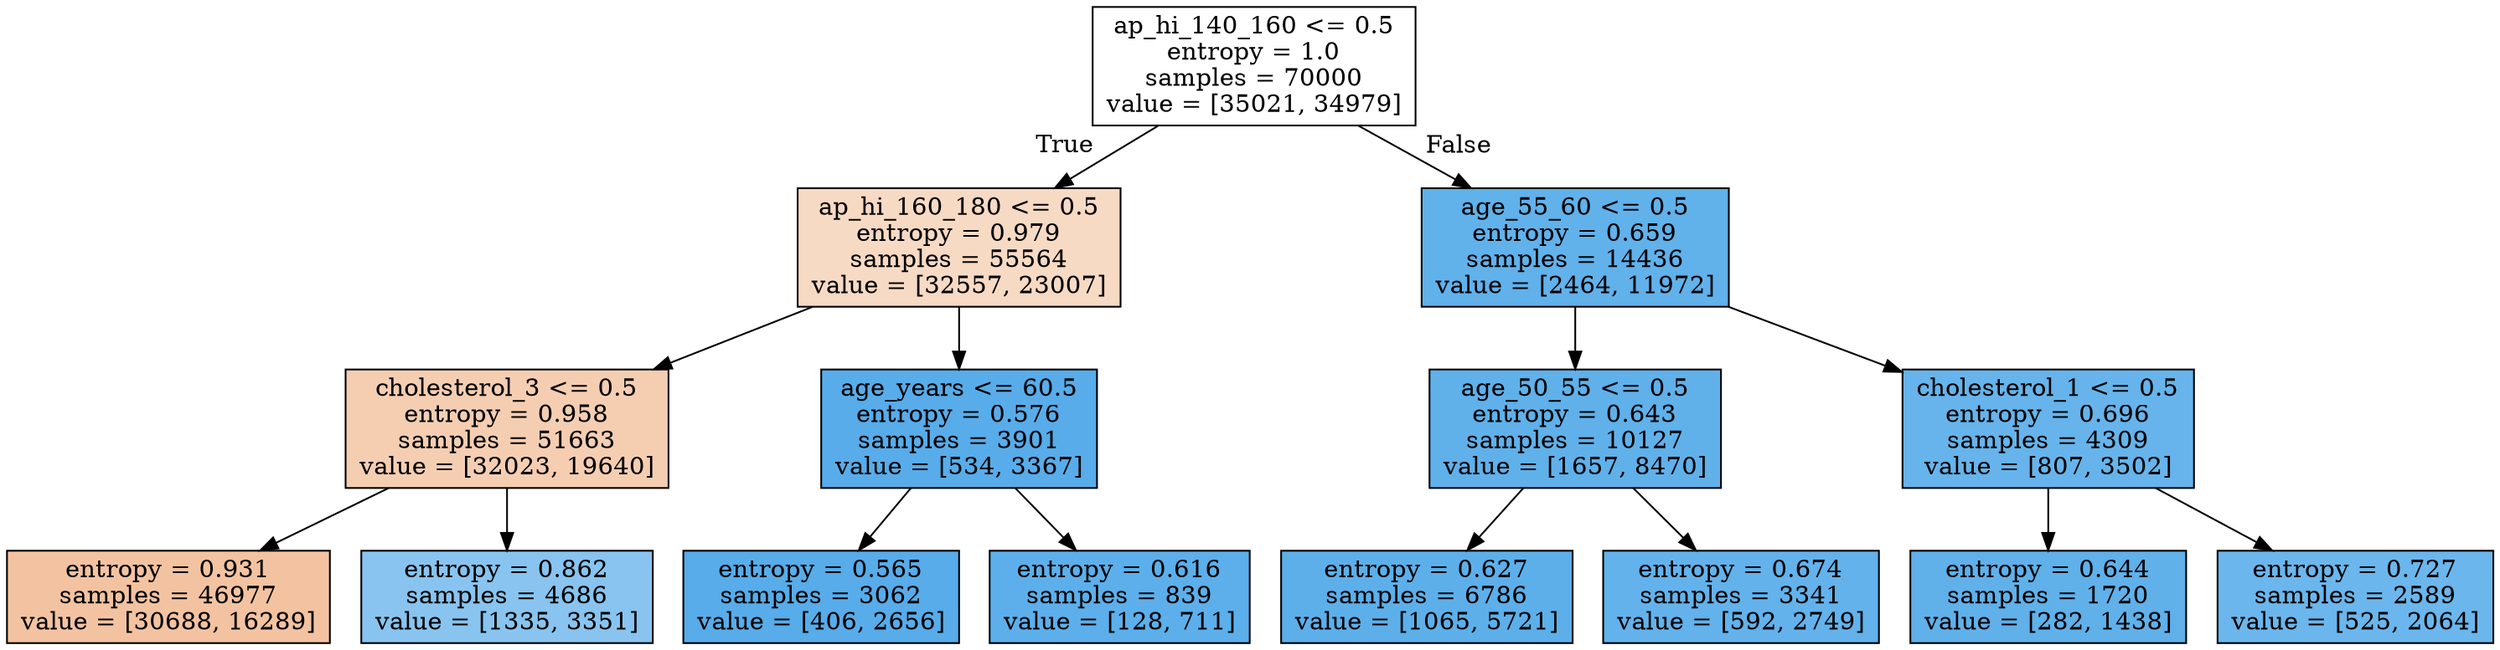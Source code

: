 digraph Tree {
node [shape=box, style="filled", color="black"] ;
0 [label="ap_hi_140_160 <= 0.5\nentropy = 1.0\nsamples = 70000\nvalue = [35021, 34979]", fillcolor="#e5813900"] ;
1 [label="ap_hi_160_180 <= 0.5\nentropy = 0.979\nsamples = 55564\nvalue = [32557, 23007]", fillcolor="#e581394b"] ;
0 -> 1 [labeldistance=2.5, labelangle=45, headlabel="True"] ;
2 [label="cholesterol_3 <= 0.5\nentropy = 0.958\nsamples = 51663\nvalue = [32023, 19640]", fillcolor="#e5813963"] ;
1 -> 2 ;
3 [label="entropy = 0.931\nsamples = 46977\nvalue = [30688, 16289]", fillcolor="#e5813978"] ;
2 -> 3 ;
4 [label="entropy = 0.862\nsamples = 4686\nvalue = [1335, 3351]", fillcolor="#399de599"] ;
2 -> 4 ;
5 [label="age_years <= 60.5\nentropy = 0.576\nsamples = 3901\nvalue = [534, 3367]", fillcolor="#399de5d7"] ;
1 -> 5 ;
6 [label="entropy = 0.565\nsamples = 3062\nvalue = [406, 2656]", fillcolor="#399de5d8"] ;
5 -> 6 ;
7 [label="entropy = 0.616\nsamples = 839\nvalue = [128, 711]", fillcolor="#399de5d1"] ;
5 -> 7 ;
8 [label="age_55_60 <= 0.5\nentropy = 0.659\nsamples = 14436\nvalue = [2464, 11972]", fillcolor="#399de5cb"] ;
0 -> 8 [labeldistance=2.5, labelangle=-45, headlabel="False"] ;
9 [label="age_50_55 <= 0.5\nentropy = 0.643\nsamples = 10127\nvalue = [1657, 8470]", fillcolor="#399de5cd"] ;
8 -> 9 ;
10 [label="entropy = 0.627\nsamples = 6786\nvalue = [1065, 5721]", fillcolor="#399de5d0"] ;
9 -> 10 ;
11 [label="entropy = 0.674\nsamples = 3341\nvalue = [592, 2749]", fillcolor="#399de5c8"] ;
9 -> 11 ;
12 [label="cholesterol_1 <= 0.5\nentropy = 0.696\nsamples = 4309\nvalue = [807, 3502]", fillcolor="#399de5c4"] ;
8 -> 12 ;
13 [label="entropy = 0.644\nsamples = 1720\nvalue = [282, 1438]", fillcolor="#399de5cd"] ;
12 -> 13 ;
14 [label="entropy = 0.727\nsamples = 2589\nvalue = [525, 2064]", fillcolor="#399de5be"] ;
12 -> 14 ;
}